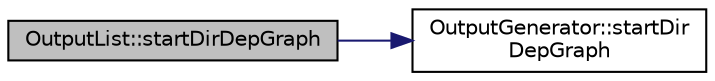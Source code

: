 digraph "OutputList::startDirDepGraph"
{
 // LATEX_PDF_SIZE
  edge [fontname="Helvetica",fontsize="10",labelfontname="Helvetica",labelfontsize="10"];
  node [fontname="Helvetica",fontsize="10",shape=record];
  rankdir="LR";
  Node1 [label="OutputList::startDirDepGraph",height=0.2,width=0.4,color="black", fillcolor="grey75", style="filled", fontcolor="black",tooltip=" "];
  Node1 -> Node2 [color="midnightblue",fontsize="10",style="solid"];
  Node2 [label="OutputGenerator::startDir\lDepGraph",height=0.2,width=0.4,color="black", fillcolor="white", style="filled",URL="$classOutputGenerator.html#a02c3701bf94326612c1b4fcaf16c4011",tooltip=" "];
}
